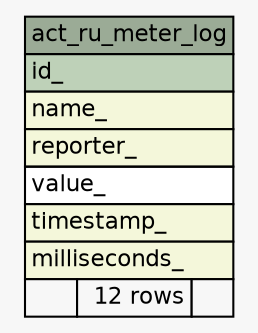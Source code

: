 // dot 2.43.0 on Linux 6.2.0-1012-azure
// SchemaSpy rev Unknown
digraph "act_ru_meter_log" {
  graph [
    rankdir="RL"
    bgcolor="#f7f7f7"
    nodesep="0.18"
    ranksep="0.46"
    fontname="Helvetica"
    fontsize="11"
  ];
  node [
    fontname="Helvetica"
    fontsize="11"
    shape="plaintext"
  ];
  edge [
    arrowsize="0.8"
  ];
  "act_ru_meter_log" [
    label=<
    <TABLE BORDER="0" CELLBORDER="1" CELLSPACING="0" BGCOLOR="#ffffff">
      <TR><TD COLSPAN="3" BGCOLOR="#9bab96" ALIGN="CENTER">act_ru_meter_log</TD></TR>
      <TR><TD PORT="id_" COLSPAN="3" BGCOLOR="#bed1b8" ALIGN="LEFT">id_</TD></TR>
      <TR><TD PORT="name_" COLSPAN="3" BGCOLOR="#f4f7da" ALIGN="LEFT">name_</TD></TR>
      <TR><TD PORT="reporter_" COLSPAN="3" BGCOLOR="#f4f7da" ALIGN="LEFT">reporter_</TD></TR>
      <TR><TD PORT="value_" COLSPAN="3" ALIGN="LEFT">value_</TD></TR>
      <TR><TD PORT="timestamp_" COLSPAN="3" BGCOLOR="#f4f7da" ALIGN="LEFT">timestamp_</TD></TR>
      <TR><TD PORT="milliseconds_" COLSPAN="3" BGCOLOR="#f4f7da" ALIGN="LEFT">milliseconds_</TD></TR>
      <TR><TD ALIGN="LEFT" BGCOLOR="#f7f7f7">  </TD><TD ALIGN="RIGHT" BGCOLOR="#f7f7f7">12 rows</TD><TD ALIGN="RIGHT" BGCOLOR="#f7f7f7">  </TD></TR>
    </TABLE>>
    URL="tables/act_ru_meter_log.html"
    tooltip="act_ru_meter_log"
  ];
}

